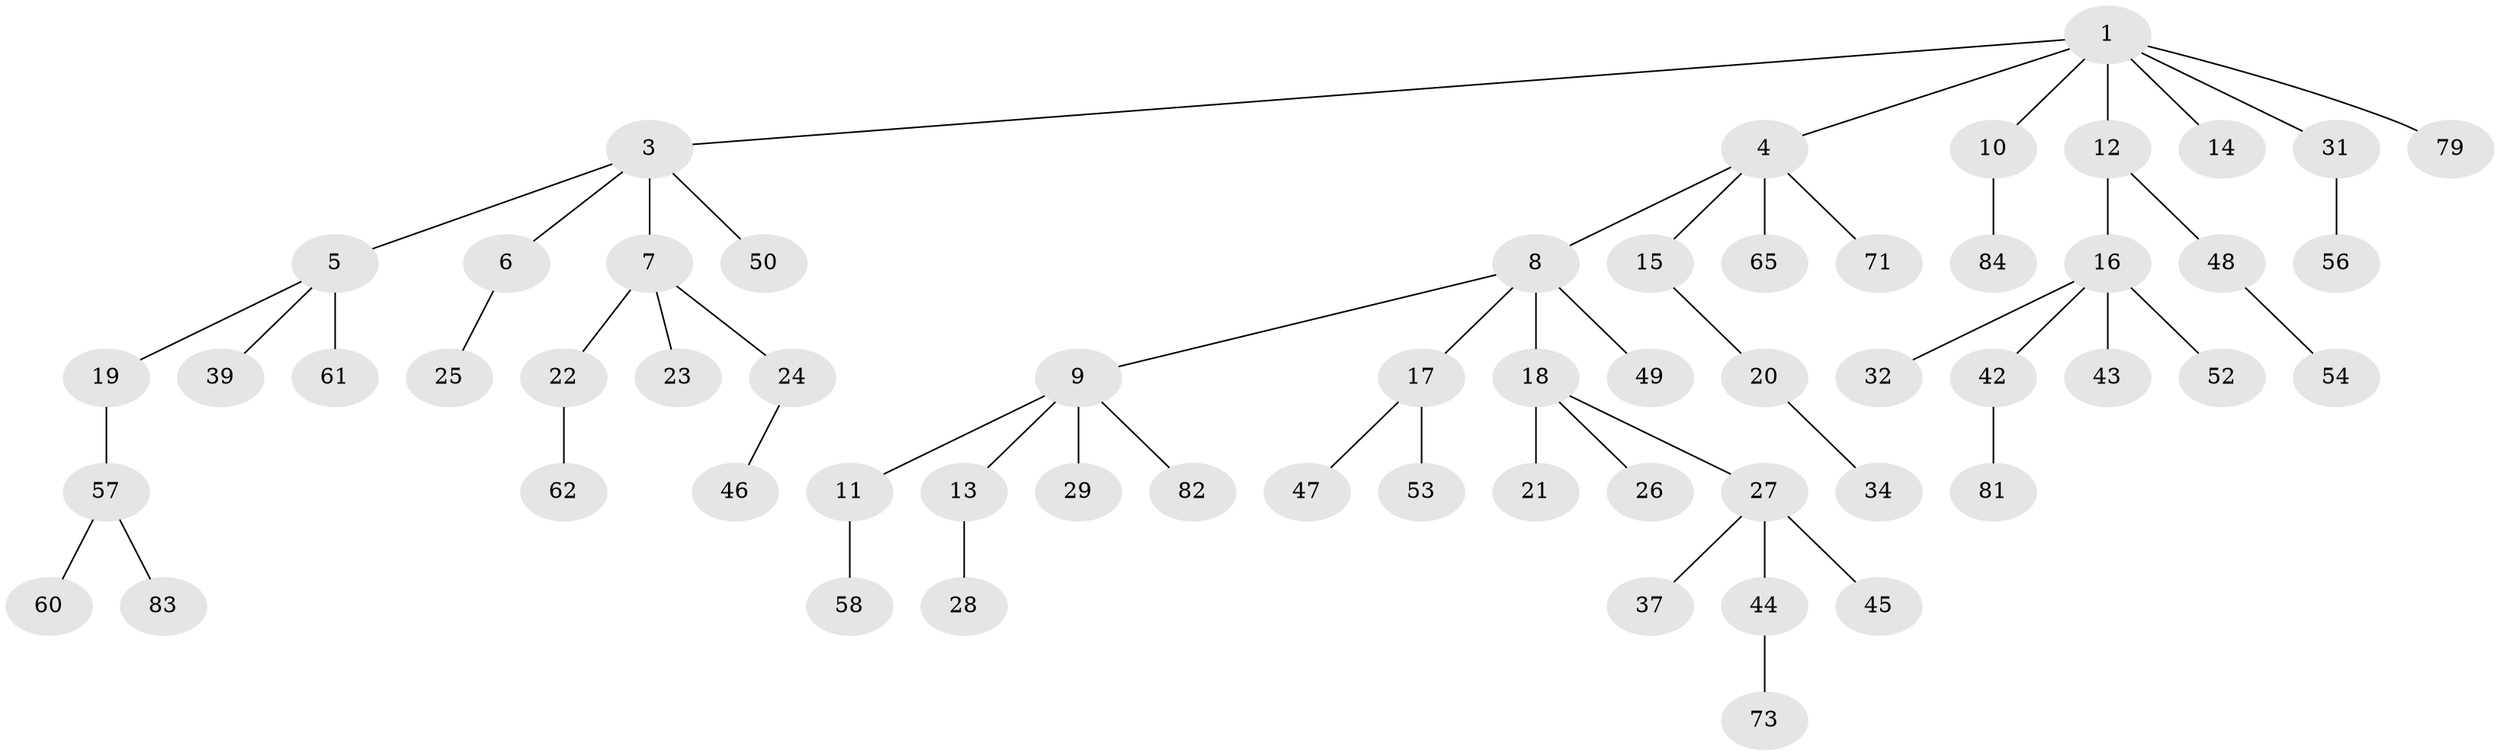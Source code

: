 // original degree distribution, {4: 0.058823529411764705, 5: 0.058823529411764705, 6: 0.011764705882352941, 2: 0.2235294117647059, 3: 0.1411764705882353, 1: 0.5058823529411764}
// Generated by graph-tools (version 1.1) at 2025/19/03/04/25 18:19:23]
// undirected, 59 vertices, 58 edges
graph export_dot {
graph [start="1"]
  node [color=gray90,style=filled];
  1 [super="+2"];
  3 [super="+33"];
  4;
  5;
  6;
  7;
  8;
  9;
  10;
  11 [super="+36"];
  12;
  13 [super="+68"];
  14 [super="+76"];
  15;
  16;
  17;
  18;
  19;
  20;
  21;
  22;
  23 [super="+30+64"];
  24 [super="+35"];
  25;
  26 [super="+55+74"];
  27 [super="+38"];
  28;
  29;
  31 [super="+67"];
  32 [super="+66"];
  34;
  37 [super="+69"];
  39 [super="+85"];
  42 [super="+59"];
  43;
  44;
  45;
  46;
  47;
  48;
  49;
  50 [super="+70+75"];
  52;
  53;
  54;
  56;
  57;
  58 [super="+63"];
  60;
  61;
  62;
  65;
  71;
  73;
  79;
  81;
  82;
  83;
  84;
  1 -- 3;
  1 -- 12;
  1 -- 31;
  1 -- 4;
  1 -- 10;
  1 -- 14;
  1 -- 79;
  3 -- 5;
  3 -- 6;
  3 -- 7;
  3 -- 50;
  4 -- 8;
  4 -- 15;
  4 -- 65;
  4 -- 71;
  5 -- 19;
  5 -- 39;
  5 -- 61;
  6 -- 25;
  7 -- 22;
  7 -- 23;
  7 -- 24;
  8 -- 9;
  8 -- 17;
  8 -- 18;
  8 -- 49;
  9 -- 11;
  9 -- 13;
  9 -- 29;
  9 -- 82;
  10 -- 84;
  11 -- 58;
  12 -- 16;
  12 -- 48;
  13 -- 28;
  15 -- 20;
  16 -- 32;
  16 -- 42;
  16 -- 43;
  16 -- 52;
  17 -- 47;
  17 -- 53;
  18 -- 21;
  18 -- 26;
  18 -- 27;
  19 -- 57;
  20 -- 34;
  22 -- 62;
  24 -- 46;
  27 -- 37;
  27 -- 44;
  27 -- 45;
  31 -- 56;
  42 -- 81;
  44 -- 73;
  48 -- 54;
  57 -- 60;
  57 -- 83;
}
